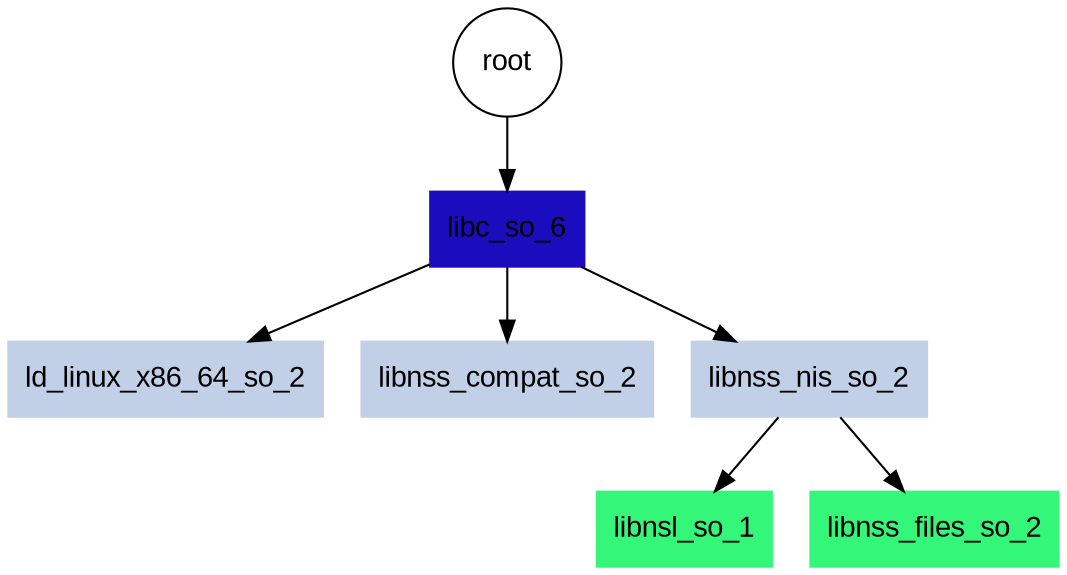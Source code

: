 digraph D {

node [fontname="Arial"];

root [shape=circle]
ld_linux_x86_64_so_2 [shape=box,style=filled,color="#C1D0E6"]
libc_so_6 [shape=box,style=filled,color="#1B0DBD"]
libnss_compat_so_2 [shape=box,style=filled,color="#C1D0E6"]
libnss_nis_so_2 [shape=box,style=filled,color="#C1D0E6"]
libnsl_so_1 [shape=box,style=filled,color="#34F679"]
libnss_files_so_2 [shape=box,style=filled,color="#34F679"]

root -> libc_so_6
libc_so_6 -> ld_linux_x86_64_so_2
libc_so_6 -> libnss_compat_so_2
libc_so_6 -> libnss_nis_so_2
libnss_nis_so_2 -> libnsl_so_1
libnss_nis_so_2 -> libnss_files_so_2

}
